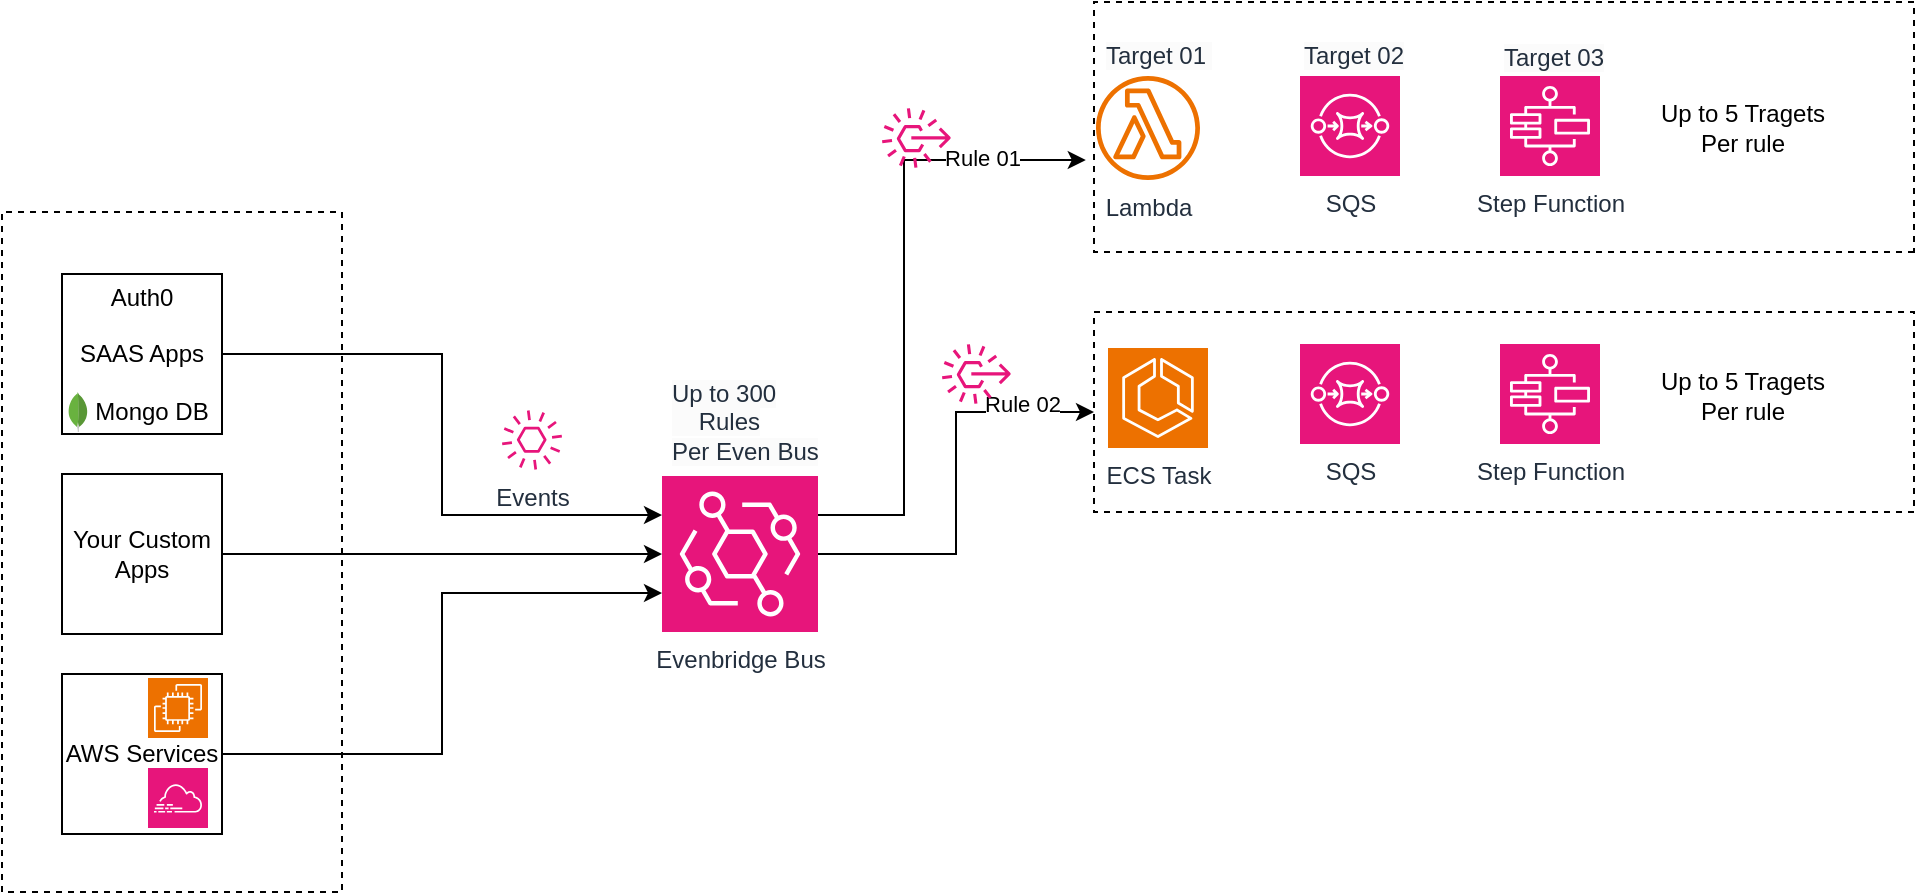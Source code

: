 <mxfile version="24.5.4" type="github" pages="2">
  <diagram name="EvenBridgeDiagram01" id="jKEPTYBmPG9Pn0rynJA9">
    <mxGraphModel dx="757" dy="792" grid="1" gridSize="10" guides="1" tooltips="1" connect="1" arrows="1" fold="1" page="1" pageScale="1" pageWidth="850" pageHeight="1100" math="0" shadow="0">
      <root>
        <mxCell id="0" />
        <mxCell id="1" parent="0" />
        <mxCell id="2RW3qWKlp5SysW7w2zsw-1" value="&lt;div&gt;Auth0&lt;/div&gt;&lt;div&gt;&lt;br&gt;&lt;/div&gt;&lt;div&gt;SAAS Apps&lt;/div&gt;&lt;div&gt;&lt;br&gt;&lt;div&gt;&amp;nbsp; &amp;nbsp;Mongo DB&lt;/div&gt;&lt;/div&gt;" style="whiteSpace=wrap;html=1;aspect=fixed;" vertex="1" parent="1">
          <mxGeometry x="70" y="201" width="80" height="80" as="geometry" />
        </mxCell>
        <mxCell id="2RW3qWKlp5SysW7w2zsw-17" style="edgeStyle=orthogonalEdgeStyle;rounded=0;orthogonalLoop=1;jettySize=auto;html=1;" edge="1" parent="1" source="2RW3qWKlp5SysW7w2zsw-2" target="2RW3qWKlp5SysW7w2zsw-9">
          <mxGeometry relative="1" as="geometry">
            <mxPoint x="360" y="341" as="targetPoint" />
          </mxGeometry>
        </mxCell>
        <mxCell id="2RW3qWKlp5SysW7w2zsw-2" value="Your Custom Apps" style="whiteSpace=wrap;html=1;aspect=fixed;" vertex="1" parent="1">
          <mxGeometry x="70" y="301" width="80" height="80" as="geometry" />
        </mxCell>
        <mxCell id="2RW3qWKlp5SysW7w2zsw-3" value="AWS Services" style="whiteSpace=wrap;html=1;aspect=fixed;" vertex="1" parent="1">
          <mxGeometry x="70" y="401" width="80" height="80" as="geometry" />
        </mxCell>
        <mxCell id="2RW3qWKlp5SysW7w2zsw-5" value="" style="dashed=0;outlineConnect=0;html=1;align=center;labelPosition=center;verticalLabelPosition=bottom;verticalAlign=top;shape=mxgraph.weblogos.mongodb" vertex="1" parent="1">
          <mxGeometry x="73" y="260" width="10" height="20" as="geometry" />
        </mxCell>
        <mxCell id="2RW3qWKlp5SysW7w2zsw-6" value="" style="sketch=0;points=[[0,0,0],[0.25,0,0],[0.5,0,0],[0.75,0,0],[1,0,0],[0,1,0],[0.25,1,0],[0.5,1,0],[0.75,1,0],[1,1,0],[0,0.25,0],[0,0.5,0],[0,0.75,0],[1,0.25,0],[1,0.5,0],[1,0.75,0]];outlineConnect=0;fontColor=#232F3E;fillColor=#ED7100;strokeColor=#ffffff;dashed=0;verticalLabelPosition=bottom;verticalAlign=top;align=center;html=1;fontSize=12;fontStyle=0;aspect=fixed;shape=mxgraph.aws4.resourceIcon;resIcon=mxgraph.aws4.ec2;" vertex="1" parent="1">
          <mxGeometry x="113" y="403" width="30" height="30" as="geometry" />
        </mxCell>
        <mxCell id="2RW3qWKlp5SysW7w2zsw-8" value="" style="sketch=0;points=[[0,0,0],[0.25,0,0],[0.5,0,0],[0.75,0,0],[1,0,0],[0,1,0],[0.25,1,0],[0.5,1,0],[0.75,1,0],[1,1,0],[0,0.25,0],[0,0.5,0],[0,0.75,0],[1,0.25,0],[1,0.5,0],[1,0.75,0]];points=[[0,0,0],[0.25,0,0],[0.5,0,0],[0.75,0,0],[1,0,0],[0,1,0],[0.25,1,0],[0.5,1,0],[0.75,1,0],[1,1,0],[0,0.25,0],[0,0.5,0],[0,0.75,0],[1,0.25,0],[1,0.5,0],[1,0.75,0]];outlineConnect=0;fontColor=#232F3E;fillColor=#E7157B;strokeColor=#ffffff;dashed=0;verticalLabelPosition=bottom;verticalAlign=top;align=center;html=1;fontSize=12;fontStyle=0;aspect=fixed;shape=mxgraph.aws4.resourceIcon;resIcon=mxgraph.aws4.cloudtrail;" vertex="1" parent="1">
          <mxGeometry x="113" y="448" width="30" height="30" as="geometry" />
        </mxCell>
        <mxCell id="2RW3qWKlp5SysW7w2zsw-52" style="edgeStyle=orthogonalEdgeStyle;rounded=0;orthogonalLoop=1;jettySize=auto;html=1;exitX=1;exitY=0.25;exitDx=0;exitDy=0;exitPerimeter=0;entryX=1.01;entryY=0.368;entryDx=0;entryDy=0;entryPerimeter=0;" edge="1" parent="1" target="2RW3qWKlp5SysW7w2zsw-44">
          <mxGeometry relative="1" as="geometry">
            <mxPoint x="490" y="150" as="targetPoint" />
            <mxPoint x="448" y="321.5" as="sourcePoint" />
            <Array as="points">
              <mxPoint x="491" y="322" />
              <mxPoint x="491" y="144" />
            </Array>
          </mxGeometry>
        </mxCell>
        <mxCell id="2RW3qWKlp5SysW7w2zsw-56" value="Rule 01" style="edgeLabel;html=1;align=center;verticalAlign=middle;resizable=0;points=[];" vertex="1" connectable="0" parent="2RW3qWKlp5SysW7w2zsw-52">
          <mxGeometry x="0.667" y="1" relative="1" as="geometry">
            <mxPoint as="offset" />
          </mxGeometry>
        </mxCell>
        <mxCell id="2RW3qWKlp5SysW7w2zsw-55" style="edgeStyle=orthogonalEdgeStyle;rounded=0;orthogonalLoop=1;jettySize=auto;html=1;exitX=1;exitY=0.5;exitDx=0;exitDy=0;exitPerimeter=0;entryX=1;entryY=0.5;entryDx=0;entryDy=0;" edge="1" parent="1" source="2RW3qWKlp5SysW7w2zsw-9" target="2RW3qWKlp5SysW7w2zsw-45">
          <mxGeometry relative="1" as="geometry">
            <mxPoint x="520" y="341" as="targetPoint" />
          </mxGeometry>
        </mxCell>
        <mxCell id="2RW3qWKlp5SysW7w2zsw-57" value="Rule 02" style="edgeLabel;html=1;align=center;verticalAlign=middle;resizable=0;points=[];" vertex="1" connectable="0" parent="2RW3qWKlp5SysW7w2zsw-55">
          <mxGeometry x="0.655" y="4" relative="1" as="geometry">
            <mxPoint as="offset" />
          </mxGeometry>
        </mxCell>
        <mxCell id="2RW3qWKlp5SysW7w2zsw-9" value="Evenbridge Bus" style="sketch=0;points=[[0,0,0],[0.25,0,0],[0.5,0,0],[0.75,0,0],[1,0,0],[0,1,0],[0.25,1,0],[0.5,1,0],[0.75,1,0],[1,1,0],[0,0.25,0],[0,0.5,0],[0,0.75,0],[1,0.25,0],[1,0.5,0],[1,0.75,0]];outlineConnect=0;fontColor=#232F3E;fillColor=#E7157B;strokeColor=#ffffff;dashed=0;verticalLabelPosition=bottom;verticalAlign=top;align=center;html=1;fontSize=12;fontStyle=0;aspect=fixed;shape=mxgraph.aws4.resourceIcon;resIcon=mxgraph.aws4.eventbridge;" vertex="1" parent="1">
          <mxGeometry x="370" y="302" width="78" height="78" as="geometry" />
        </mxCell>
        <mxCell id="2RW3qWKlp5SysW7w2zsw-10" value="&lt;span style=&quot;color: rgb(35, 47, 62); font-family: Helvetica; font-size: 12px; font-style: normal; font-variant-ligatures: normal; font-variant-caps: normal; font-weight: 400; letter-spacing: normal; orphans: 2; text-align: center; text-indent: 0px; text-transform: none; widows: 2; word-spacing: 0px; -webkit-text-stroke-width: 0px; white-space: nowrap; background-color: rgb(251, 251, 251); text-decoration-thickness: initial; text-decoration-style: initial; text-decoration-color: initial; display: inline !important; float: none;&quot;&gt;Up to 300 &lt;br&gt;&amp;nbsp; &amp;nbsp; Rules &lt;br&gt;Per Even Bus&lt;/span&gt;" style="text;whiteSpace=wrap;html=1;" vertex="1" parent="1">
          <mxGeometry x="373" y="247" width="80" height="40" as="geometry" />
        </mxCell>
        <mxCell id="2RW3qWKlp5SysW7w2zsw-18" style="edgeStyle=orthogonalEdgeStyle;rounded=0;orthogonalLoop=1;jettySize=auto;html=1;exitX=1;exitY=0.5;exitDx=0;exitDy=0;entryX=0;entryY=0.25;entryDx=0;entryDy=0;entryPerimeter=0;" edge="1" parent="1" source="2RW3qWKlp5SysW7w2zsw-1" target="2RW3qWKlp5SysW7w2zsw-9">
          <mxGeometry relative="1" as="geometry" />
        </mxCell>
        <mxCell id="2RW3qWKlp5SysW7w2zsw-19" style="edgeStyle=orthogonalEdgeStyle;rounded=0;orthogonalLoop=1;jettySize=auto;html=1;entryX=0;entryY=0.75;entryDx=0;entryDy=0;entryPerimeter=0;" edge="1" parent="1" source="2RW3qWKlp5SysW7w2zsw-3" target="2RW3qWKlp5SysW7w2zsw-9">
          <mxGeometry relative="1" as="geometry" />
        </mxCell>
        <mxCell id="2RW3qWKlp5SysW7w2zsw-25" value="" style="rounded=0;whiteSpace=wrap;html=1;direction=south;fillColor=none;dashed=1;" vertex="1" parent="1">
          <mxGeometry x="40" y="170" width="170" height="340" as="geometry" />
        </mxCell>
        <mxCell id="2RW3qWKlp5SysW7w2zsw-27" value="SQS" style="sketch=0;points=[[0,0,0],[0.25,0,0],[0.5,0,0],[0.75,0,0],[1,0,0],[0,1,0],[0.25,1,0],[0.5,1,0],[0.75,1,0],[1,1,0],[0,0.25,0],[0,0.5,0],[0,0.75,0],[1,0.25,0],[1,0.5,0],[1,0.75,0]];outlineConnect=0;fontColor=#232F3E;fillColor=#E7157B;strokeColor=#ffffff;dashed=0;verticalLabelPosition=bottom;verticalAlign=top;align=center;html=1;fontSize=12;fontStyle=0;aspect=fixed;shape=mxgraph.aws4.resourceIcon;resIcon=mxgraph.aws4.sqs;" vertex="1" parent="1">
          <mxGeometry x="689" y="102" width="50" height="50" as="geometry" />
        </mxCell>
        <mxCell id="2RW3qWKlp5SysW7w2zsw-28" value="Step Function" style="sketch=0;points=[[0,0,0],[0.25,0,0],[0.5,0,0],[0.75,0,0],[1,0,0],[0,1,0],[0.25,1,0],[0.5,1,0],[0.75,1,0],[1,1,0],[0,0.25,0],[0,0.5,0],[0,0.75,0],[1,0.25,0],[1,0.5,0],[1,0.75,0]];outlineConnect=0;fontColor=#232F3E;fillColor=#E7157B;strokeColor=#ffffff;dashed=0;verticalLabelPosition=bottom;verticalAlign=top;align=center;html=1;fontSize=12;fontStyle=0;aspect=fixed;shape=mxgraph.aws4.resourceIcon;resIcon=mxgraph.aws4.step_functions;" vertex="1" parent="1">
          <mxGeometry x="789" y="102" width="50" height="50" as="geometry" />
        </mxCell>
        <mxCell id="2RW3qWKlp5SysW7w2zsw-29" value="&lt;span style=&quot;color: rgb(35, 47, 62); font-family: Helvetica; font-size: 12px; font-style: normal; font-variant-ligatures: normal; font-variant-caps: normal; font-weight: 400; letter-spacing: normal; orphans: 2; text-align: center; text-indent: 0px; text-transform: none; widows: 2; word-spacing: 0px; -webkit-text-stroke-width: 0px; white-space: nowrap; background-color: rgb(251, 251, 251); text-decoration-thickness: initial; text-decoration-style: initial; text-decoration-color: initial; display: inline !important; float: none;&quot;&gt;Target 01&amp;nbsp;&lt;/span&gt;" style="text;whiteSpace=wrap;html=1;" vertex="1" parent="1">
          <mxGeometry x="590" y="78" width="50" height="20" as="geometry" />
        </mxCell>
        <mxCell id="2RW3qWKlp5SysW7w2zsw-30" value="&lt;span style=&quot;color: rgb(35, 47, 62); font-family: Helvetica; font-size: 12px; font-style: normal; font-variant-ligatures: normal; font-variant-caps: normal; font-weight: 400; letter-spacing: normal; orphans: 2; text-align: center; text-indent: 0px; text-transform: none; widows: 2; word-spacing: 0px; -webkit-text-stroke-width: 0px; white-space: nowrap; background-color: rgb(251, 251, 251); text-decoration-thickness: initial; text-decoration-style: initial; text-decoration-color: initial; display: inline !important; float: none;&quot;&gt;Target 02&lt;/span&gt;" style="text;whiteSpace=wrap;html=1;" vertex="1" parent="1">
          <mxGeometry x="689" y="78" width="50" height="20" as="geometry" />
        </mxCell>
        <mxCell id="2RW3qWKlp5SysW7w2zsw-31" value="&lt;span style=&quot;color: rgb(35, 47, 62); font-family: Helvetica; font-size: 12px; font-style: normal; font-variant-ligatures: normal; font-variant-caps: normal; font-weight: 400; letter-spacing: normal; orphans: 2; text-align: center; text-indent: 0px; text-transform: none; widows: 2; word-spacing: 0px; -webkit-text-stroke-width: 0px; white-space: nowrap; background-color: rgb(251, 251, 251); text-decoration-thickness: initial; text-decoration-style: initial; text-decoration-color: initial; display: inline !important; float: none;&quot;&gt;Target 03&lt;/span&gt;" style="text;whiteSpace=wrap;html=1;" vertex="1" parent="1">
          <mxGeometry x="789" y="79" width="50" height="20" as="geometry" />
        </mxCell>
        <mxCell id="2RW3qWKlp5SysW7w2zsw-33" value="Up to 5 Tragets&lt;br&gt;Per rule" style="text;html=1;align=center;verticalAlign=middle;resizable=0;points=[];autosize=1;strokeColor=none;fillColor=none;" vertex="1" parent="1">
          <mxGeometry x="855" y="108" width="110" height="40" as="geometry" />
        </mxCell>
        <mxCell id="2RW3qWKlp5SysW7w2zsw-35" value="SQS" style="sketch=0;points=[[0,0,0],[0.25,0,0],[0.5,0,0],[0.75,0,0],[1,0,0],[0,1,0],[0.25,1,0],[0.5,1,0],[0.75,1,0],[1,1,0],[0,0.25,0],[0,0.5,0],[0,0.75,0],[1,0.25,0],[1,0.5,0],[1,0.75,0]];outlineConnect=0;fontColor=#232F3E;fillColor=#E7157B;strokeColor=#ffffff;dashed=0;verticalLabelPosition=bottom;verticalAlign=top;align=center;html=1;fontSize=12;fontStyle=0;aspect=fixed;shape=mxgraph.aws4.resourceIcon;resIcon=mxgraph.aws4.sqs;" vertex="1" parent="1">
          <mxGeometry x="689" y="236" width="50" height="50" as="geometry" />
        </mxCell>
        <mxCell id="2RW3qWKlp5SysW7w2zsw-36" value="Step Function" style="sketch=0;points=[[0,0,0],[0.25,0,0],[0.5,0,0],[0.75,0,0],[1,0,0],[0,1,0],[0.25,1,0],[0.5,1,0],[0.75,1,0],[1,1,0],[0,0.25,0],[0,0.5,0],[0,0.75,0],[1,0.25,0],[1,0.5,0],[1,0.75,0]];outlineConnect=0;fontColor=#232F3E;fillColor=#E7157B;strokeColor=#ffffff;dashed=0;verticalLabelPosition=bottom;verticalAlign=top;align=center;html=1;fontSize=12;fontStyle=0;aspect=fixed;shape=mxgraph.aws4.resourceIcon;resIcon=mxgraph.aws4.step_functions;" vertex="1" parent="1">
          <mxGeometry x="789" y="236" width="50" height="50" as="geometry" />
        </mxCell>
        <mxCell id="2RW3qWKlp5SysW7w2zsw-40" value="Up to 5 Tragets&lt;br&gt;Per rule" style="text;html=1;align=center;verticalAlign=middle;resizable=0;points=[];autosize=1;strokeColor=none;fillColor=none;" vertex="1" parent="1">
          <mxGeometry x="855" y="242" width="110" height="40" as="geometry" />
        </mxCell>
        <mxCell id="2RW3qWKlp5SysW7w2zsw-42" value="Lambda" style="sketch=0;outlineConnect=0;fontColor=#232F3E;gradientColor=none;fillColor=#ED7100;strokeColor=none;dashed=0;verticalLabelPosition=bottom;verticalAlign=top;align=center;html=1;fontSize=12;fontStyle=0;aspect=fixed;pointerEvents=1;shape=mxgraph.aws4.lambda_function;" vertex="1" parent="1">
          <mxGeometry x="587" y="102" width="52" height="52" as="geometry" />
        </mxCell>
        <mxCell id="2RW3qWKlp5SysW7w2zsw-43" value="ECS Task" style="sketch=0;points=[[0,0,0],[0.25,0,0],[0.5,0,0],[0.75,0,0],[1,0,0],[0,1,0],[0.25,1,0],[0.5,1,0],[0.75,1,0],[1,1,0],[0,0.25,0],[0,0.5,0],[0,0.75,0],[1,0.25,0],[1,0.5,0],[1,0.75,0]];outlineConnect=0;fontColor=#232F3E;fillColor=#ED7100;strokeColor=#ffffff;dashed=0;verticalLabelPosition=bottom;verticalAlign=top;align=center;html=1;fontSize=12;fontStyle=0;aspect=fixed;shape=mxgraph.aws4.resourceIcon;resIcon=mxgraph.aws4.ecs;" vertex="1" parent="1">
          <mxGeometry x="593" y="238" width="50" height="50" as="geometry" />
        </mxCell>
        <mxCell id="2RW3qWKlp5SysW7w2zsw-44" value="" style="rounded=0;whiteSpace=wrap;html=1;direction=west;fillColor=none;dashed=1;" vertex="1" parent="1">
          <mxGeometry x="586" y="65" width="410" height="125" as="geometry" />
        </mxCell>
        <mxCell id="2RW3qWKlp5SysW7w2zsw-45" value="" style="rounded=0;whiteSpace=wrap;html=1;direction=west;fillColor=none;dashed=1;" vertex="1" parent="1">
          <mxGeometry x="586" y="220" width="410" height="100" as="geometry" />
        </mxCell>
        <mxCell id="2RW3qWKlp5SysW7w2zsw-58" value="Events" style="sketch=0;outlineConnect=0;fontColor=#232F3E;gradientColor=none;fillColor=#E7157B;strokeColor=none;dashed=0;verticalLabelPosition=bottom;verticalAlign=top;align=center;html=1;fontSize=12;fontStyle=0;aspect=fixed;pointerEvents=1;shape=mxgraph.aws4.event;" vertex="1" parent="1">
          <mxGeometry x="290" y="269" width="30" height="30" as="geometry" />
        </mxCell>
        <mxCell id="2RW3qWKlp5SysW7w2zsw-59" value="" style="sketch=0;outlineConnect=0;fontColor=#232F3E;gradientColor=none;fillColor=#E7157B;strokeColor=none;dashed=0;verticalLabelPosition=bottom;verticalAlign=top;align=center;html=1;fontSize=12;fontStyle=0;aspect=fixed;pointerEvents=1;shape=mxgraph.aws4.rule_3;" vertex="1" parent="1">
          <mxGeometry x="480" y="118" width="34.41" height="30" as="geometry" />
        </mxCell>
        <mxCell id="2RW3qWKlp5SysW7w2zsw-60" value="" style="sketch=0;outlineConnect=0;fontColor=#232F3E;gradientColor=none;fillColor=#E7157B;strokeColor=none;dashed=0;verticalLabelPosition=bottom;verticalAlign=top;align=center;html=1;fontSize=12;fontStyle=0;aspect=fixed;pointerEvents=1;shape=mxgraph.aws4.rule_3;" vertex="1" parent="1">
          <mxGeometry x="510" y="236" width="34.41" height="30" as="geometry" />
        </mxCell>
      </root>
    </mxGraphModel>
  </diagram>
  <diagram id="PlkuOY50Wz4mIIy1J-ly" name="MicroserviceDiagram01">
    <mxGraphModel dx="1567" dy="792" grid="1" gridSize="10" guides="1" tooltips="1" connect="1" arrows="1" fold="1" page="1" pageScale="1" pageWidth="850" pageHeight="1100" math="0" shadow="0">
      <root>
        <mxCell id="0" />
        <mxCell id="1" parent="0" />
        <mxCell id="u2n9iDyBwtqhHPGfgoOF-1" value="" style="rounded=0;whiteSpace=wrap;html=1;fillColor=none;dashed=1;direction=south;" vertex="1" parent="1">
          <mxGeometry x="-790" y="240" width="170" height="330" as="geometry" />
        </mxCell>
        <mxCell id="u2n9iDyBwtqhHPGfgoOF-2" value="" style="rounded=0;whiteSpace=wrap;html=1;fillColor=none;dashed=1;direction=south;" vertex="1" parent="1">
          <mxGeometry x="-550" y="240" width="190" height="330" as="geometry" />
        </mxCell>
        <mxCell id="u2n9iDyBwtqhHPGfgoOF-3" value="" style="rounded=0;whiteSpace=wrap;html=1;fillColor=none;dashed=1;direction=south;" vertex="1" parent="1">
          <mxGeometry x="-300" y="240" width="170" height="330" as="geometry" />
        </mxCell>
        <mxCell id="m5K97NKhJVQa1EkjrfSZ-10" value="" style="edgeStyle=orthogonalEdgeStyle;rounded=0;orthogonalLoop=1;jettySize=auto;html=1;" edge="1" parent="1" source="m5K97NKhJVQa1EkjrfSZ-1" target="m5K97NKhJVQa1EkjrfSZ-3">
          <mxGeometry relative="1" as="geometry" />
        </mxCell>
        <mxCell id="m5K97NKhJVQa1EkjrfSZ-13" style="edgeStyle=orthogonalEdgeStyle;rounded=0;orthogonalLoop=1;jettySize=auto;html=1;exitX=1;exitY=0.5;exitDx=0;exitDy=0;exitPerimeter=0;" edge="1" parent="1" source="m5K97NKhJVQa1EkjrfSZ-1" target="m5K97NKhJVQa1EkjrfSZ-5">
          <mxGeometry relative="1" as="geometry" />
        </mxCell>
        <mxCell id="m5K97NKhJVQa1EkjrfSZ-1" value="CloudFront" style="sketch=0;points=[[0,0,0],[0.25,0,0],[0.5,0,0],[0.75,0,0],[1,0,0],[0,1,0],[0.25,1,0],[0.5,1,0],[0.75,1,0],[1,1,0],[0,0.25,0],[0,0.5,0],[0,0.75,0],[1,0.25,0],[1,0.5,0],[1,0.75,0]];outlineConnect=0;fontColor=#232F3E;fillColor=#8C4FFF;strokeColor=#ffffff;dashed=0;verticalLabelPosition=bottom;verticalAlign=top;align=center;html=1;fontSize=12;fontStyle=0;aspect=fixed;shape=mxgraph.aws4.resourceIcon;resIcon=mxgraph.aws4.cloudfront;" vertex="1" parent="1">
          <mxGeometry x="-740" y="360" width="60" height="60" as="geometry" />
        </mxCell>
        <mxCell id="m5K97NKhJVQa1EkjrfSZ-3" value="Bucket" style="sketch=0;outlineConnect=0;fontColor=#232F3E;gradientColor=none;fillColor=#7AA116;strokeColor=none;dashed=0;verticalLabelPosition=bottom;verticalAlign=top;align=center;html=1;fontSize=12;fontStyle=0;aspect=fixed;pointerEvents=1;shape=mxgraph.aws4.bucket;" vertex="1" parent="1">
          <mxGeometry x="-729.23" y="500" width="38.46" height="40" as="geometry" />
        </mxCell>
        <mxCell id="m5K97NKhJVQa1EkjrfSZ-12" value="" style="edgeStyle=orthogonalEdgeStyle;rounded=0;orthogonalLoop=1;jettySize=auto;html=1;" edge="1" parent="1" source="m5K97NKhJVQa1EkjrfSZ-5" target="m5K97NKhJVQa1EkjrfSZ-6">
          <mxGeometry relative="1" as="geometry" />
        </mxCell>
        <mxCell id="m5K97NKhJVQa1EkjrfSZ-5" value="ALB" style="outlineConnect=0;dashed=0;verticalLabelPosition=bottom;verticalAlign=top;align=center;html=1;shape=mxgraph.aws3.application_load_balancer;fillColor=#F58536;gradientColor=none;" vertex="1" parent="1">
          <mxGeometry x="-530" y="367" width="40" height="45" as="geometry" />
        </mxCell>
        <mxCell id="m5K97NKhJVQa1EkjrfSZ-6" value="ECS" style="sketch=0;points=[[0,0,0],[0.25,0,0],[0.5,0,0],[0.75,0,0],[1,0,0],[0,1,0],[0.25,1,0],[0.5,1,0],[0.75,1,0],[1,1,0],[0,0.25,0],[0,0.5,0],[0,0.75,0],[1,0.25,0],[1,0.5,0],[1,0.75,0]];outlineConnect=0;fontColor=#232F3E;fillColor=#ED7100;strokeColor=#ffffff;dashed=0;verticalLabelPosition=bottom;verticalAlign=top;align=center;html=1;fontSize=12;fontStyle=0;aspect=fixed;shape=mxgraph.aws4.resourceIcon;resIcon=mxgraph.aws4.ecs;" vertex="1" parent="1">
          <mxGeometry x="-450" y="364" width="50" height="50" as="geometry" />
        </mxCell>
        <mxCell id="m5K97NKhJVQa1EkjrfSZ-7" value="ElastiCache" style="outlineConnect=0;dashed=0;verticalLabelPosition=bottom;verticalAlign=top;align=center;html=1;shape=mxgraph.aws3.elasticache;fillColor=#2E73B8;gradientColor=none;" vertex="1" parent="1">
          <mxGeometry x="-248.75" y="260" width="48.75" height="51" as="geometry" />
        </mxCell>
        <mxCell id="m5K97NKhJVQa1EkjrfSZ-8" value="Aurora" style="sketch=0;points=[[0,0,0],[0.25,0,0],[0.5,0,0],[0.75,0,0],[1,0,0],[0,1,0],[0.25,1,0],[0.5,1,0],[0.75,1,0],[1,1,0],[0,0.25,0],[0,0.5,0],[0,0.75,0],[1,0.25,0],[1,0.5,0],[1,0.75,0]];outlineConnect=0;fontColor=#232F3E;fillColor=#C925D1;strokeColor=#ffffff;dashed=0;verticalLabelPosition=bottom;verticalAlign=top;align=center;html=1;fontSize=12;fontStyle=0;aspect=fixed;shape=mxgraph.aws4.resourceIcon;resIcon=mxgraph.aws4.aurora;" vertex="1" parent="1">
          <mxGeometry x="-248.75" y="363" width="54" height="54" as="geometry" />
        </mxCell>
        <mxCell id="m5K97NKhJVQa1EkjrfSZ-9" value="DynamoDB" style="sketch=0;points=[[0,0,0],[0.25,0,0],[0.5,0,0],[0.75,0,0],[1,0,0],[0,1,0],[0.25,1,0],[0.5,1,0],[0.75,1,0],[1,1,0],[0,0.25,0],[0,0.5,0],[0,0.75,0],[1,0.25,0],[1,0.5,0],[1,0.75,0]];outlineConnect=0;fontColor=#232F3E;fillColor=#C925D1;strokeColor=#ffffff;dashed=0;verticalLabelPosition=bottom;verticalAlign=top;align=center;html=1;fontSize=12;fontStyle=0;aspect=fixed;shape=mxgraph.aws4.resourceIcon;resIcon=mxgraph.aws4.dynamodb;" vertex="1" parent="1">
          <mxGeometry x="-248.75" y="470" width="60" height="60" as="geometry" />
        </mxCell>
        <mxCell id="m5K97NKhJVQa1EkjrfSZ-14" value="" style="endArrow=classic;html=1;rounded=0;exitX=1;exitY=0.5;exitDx=0;exitDy=0;exitPerimeter=0;entryX=0.29;entryY=0.5;entryDx=0;entryDy=0;entryPerimeter=0;" edge="1" parent="1" source="m5K97NKhJVQa1EkjrfSZ-6" target="m5K97NKhJVQa1EkjrfSZ-7">
          <mxGeometry width="50" height="50" relative="1" as="geometry">
            <mxPoint x="-380" y="380" as="sourcePoint" />
            <mxPoint x="-330" y="330" as="targetPoint" />
          </mxGeometry>
        </mxCell>
        <mxCell id="m5K97NKhJVQa1EkjrfSZ-15" value="" style="endArrow=classic;html=1;rounded=0;exitX=1;exitY=0.5;exitDx=0;exitDy=0;exitPerimeter=0;" edge="1" parent="1" source="m5K97NKhJVQa1EkjrfSZ-6" target="m5K97NKhJVQa1EkjrfSZ-8">
          <mxGeometry width="50" height="50" relative="1" as="geometry">
            <mxPoint x="-390" y="399" as="sourcePoint" />
            <mxPoint x="-225" y="296" as="targetPoint" />
          </mxGeometry>
        </mxCell>
        <mxCell id="m5K97NKhJVQa1EkjrfSZ-16" value="" style="endArrow=classic;html=1;rounded=0;" edge="1" parent="1" source="m5K97NKhJVQa1EkjrfSZ-6" target="m5K97NKhJVQa1EkjrfSZ-9">
          <mxGeometry width="50" height="50" relative="1" as="geometry">
            <mxPoint x="-390" y="399" as="sourcePoint" />
            <mxPoint x="-239" y="400" as="targetPoint" />
          </mxGeometry>
        </mxCell>
        <mxCell id="m5K97NKhJVQa1EkjrfSZ-17" value="User Interface" style="text;strokeColor=none;align=center;fillColor=none;html=1;verticalAlign=middle;whiteSpace=wrap;rounded=0;" vertex="1" parent="1">
          <mxGeometry x="-750.77" y="200" width="80.77" height="30" as="geometry" />
        </mxCell>
        <mxCell id="m5K97NKhJVQa1EkjrfSZ-18" value="Compute Implementation" style="text;strokeColor=none;align=center;fillColor=none;html=1;verticalAlign=middle;whiteSpace=wrap;rounded=0;" vertex="1" parent="1">
          <mxGeometry x="-525" y="200" width="140" height="30" as="geometry" />
        </mxCell>
        <mxCell id="m5K97NKhJVQa1EkjrfSZ-19" value="Data Store" style="text;strokeColor=none;align=center;fillColor=none;html=1;verticalAlign=middle;whiteSpace=wrap;rounded=0;" vertex="1" parent="1">
          <mxGeometry x="-240" y="200" width="60" height="30" as="geometry" />
        </mxCell>
      </root>
    </mxGraphModel>
  </diagram>
</mxfile>
